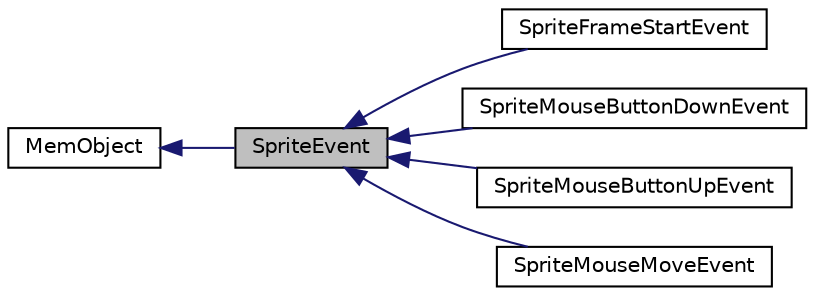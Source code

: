 digraph "SpriteEvent"
{
  edge [fontname="Helvetica",fontsize="10",labelfontname="Helvetica",labelfontsize="10"];
  node [fontname="Helvetica",fontsize="10",shape=record];
  rankdir="LR";
  Node1 [label="SpriteEvent",height=0.2,width=0.4,color="black", fillcolor="grey75", style="filled", fontcolor="black"];
  Node2 -> Node1 [dir="back",color="midnightblue",fontsize="10",style="solid",fontname="Helvetica"];
  Node2 [label="MemObject",height=0.2,width=0.4,color="black", fillcolor="white", style="filled",URL="$class_mem_object.html"];
  Node1 -> Node3 [dir="back",color="midnightblue",fontsize="10",style="solid",fontname="Helvetica"];
  Node3 [label="SpriteFrameStartEvent",height=0.2,width=0.4,color="black", fillcolor="white", style="filled",URL="$class_sprite_frame_start_event.html"];
  Node1 -> Node4 [dir="back",color="midnightblue",fontsize="10",style="solid",fontname="Helvetica"];
  Node4 [label="SpriteMouseButtonDownEvent",height=0.2,width=0.4,color="black", fillcolor="white", style="filled",URL="$class_sprite_mouse_button_down_event.html"];
  Node1 -> Node5 [dir="back",color="midnightblue",fontsize="10",style="solid",fontname="Helvetica"];
  Node5 [label="SpriteMouseButtonUpEvent",height=0.2,width=0.4,color="black", fillcolor="white", style="filled",URL="$class_sprite_mouse_button_up_event.html"];
  Node1 -> Node6 [dir="back",color="midnightblue",fontsize="10",style="solid",fontname="Helvetica"];
  Node6 [label="SpriteMouseMoveEvent",height=0.2,width=0.4,color="black", fillcolor="white", style="filled",URL="$class_sprite_mouse_move_event.html"];
}
